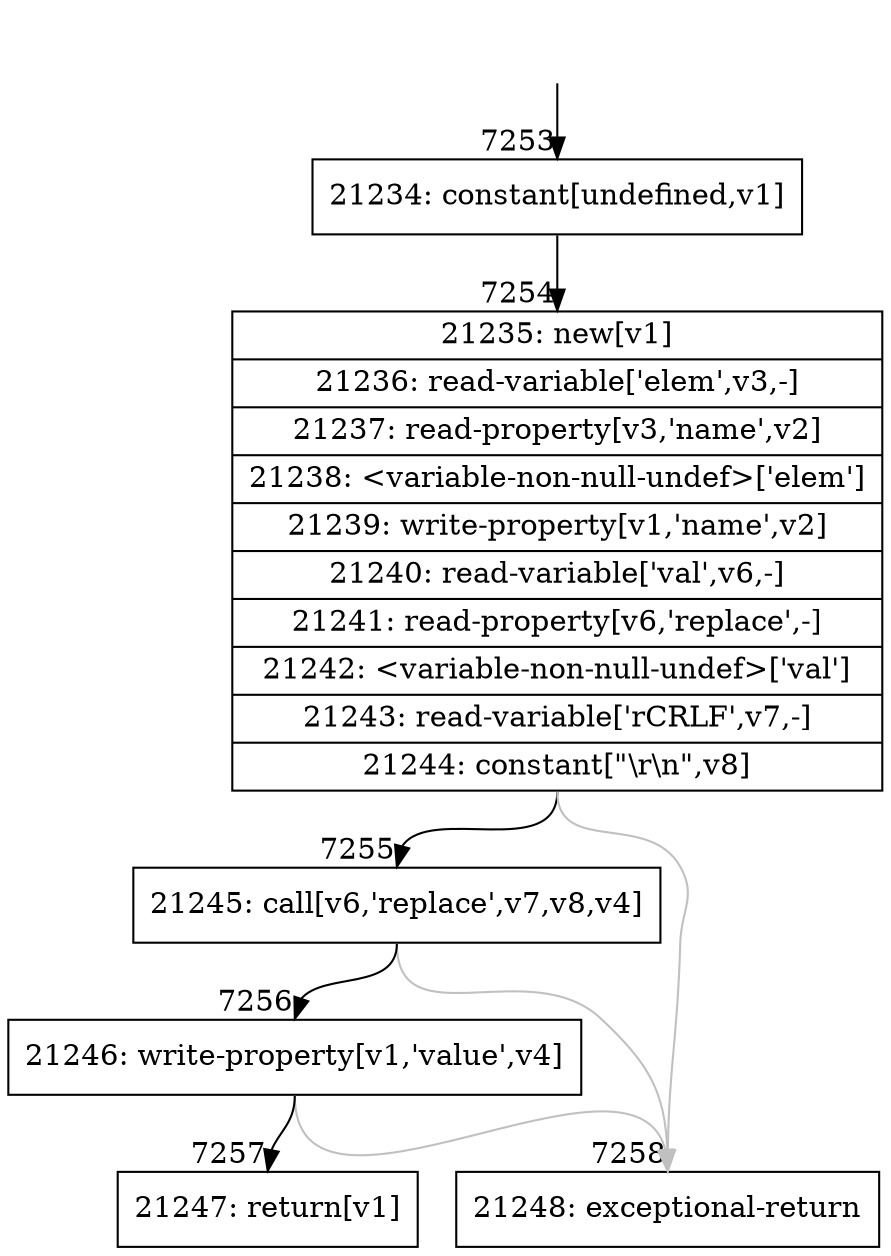 digraph {
rankdir="TD"
BB_entry458[shape=none,label=""];
BB_entry458 -> BB7253 [tailport=s, headport=n, headlabel="    7253"]
BB7253 [shape=record label="{21234: constant[undefined,v1]}" ] 
BB7253 -> BB7254 [tailport=s, headport=n, headlabel="      7254"]
BB7254 [shape=record label="{21235: new[v1]|21236: read-variable['elem',v3,-]|21237: read-property[v3,'name',v2]|21238: \<variable-non-null-undef\>['elem']|21239: write-property[v1,'name',v2]|21240: read-variable['val',v6,-]|21241: read-property[v6,'replace',-]|21242: \<variable-non-null-undef\>['val']|21243: read-variable['rCRLF',v7,-]|21244: constant[\"\\r\\n\",v8]}" ] 
BB7254 -> BB7255 [tailport=s, headport=n, headlabel="      7255"]
BB7254 -> BB7258 [tailport=s, headport=n, color=gray, headlabel="      7258"]
BB7255 [shape=record label="{21245: call[v6,'replace',v7,v8,v4]}" ] 
BB7255 -> BB7256 [tailport=s, headport=n, headlabel="      7256"]
BB7255 -> BB7258 [tailport=s, headport=n, color=gray]
BB7256 [shape=record label="{21246: write-property[v1,'value',v4]}" ] 
BB7256 -> BB7257 [tailport=s, headport=n, headlabel="      7257"]
BB7256 -> BB7258 [tailport=s, headport=n, color=gray]
BB7257 [shape=record label="{21247: return[v1]}" ] 
BB7258 [shape=record label="{21248: exceptional-return}" ] 
}
